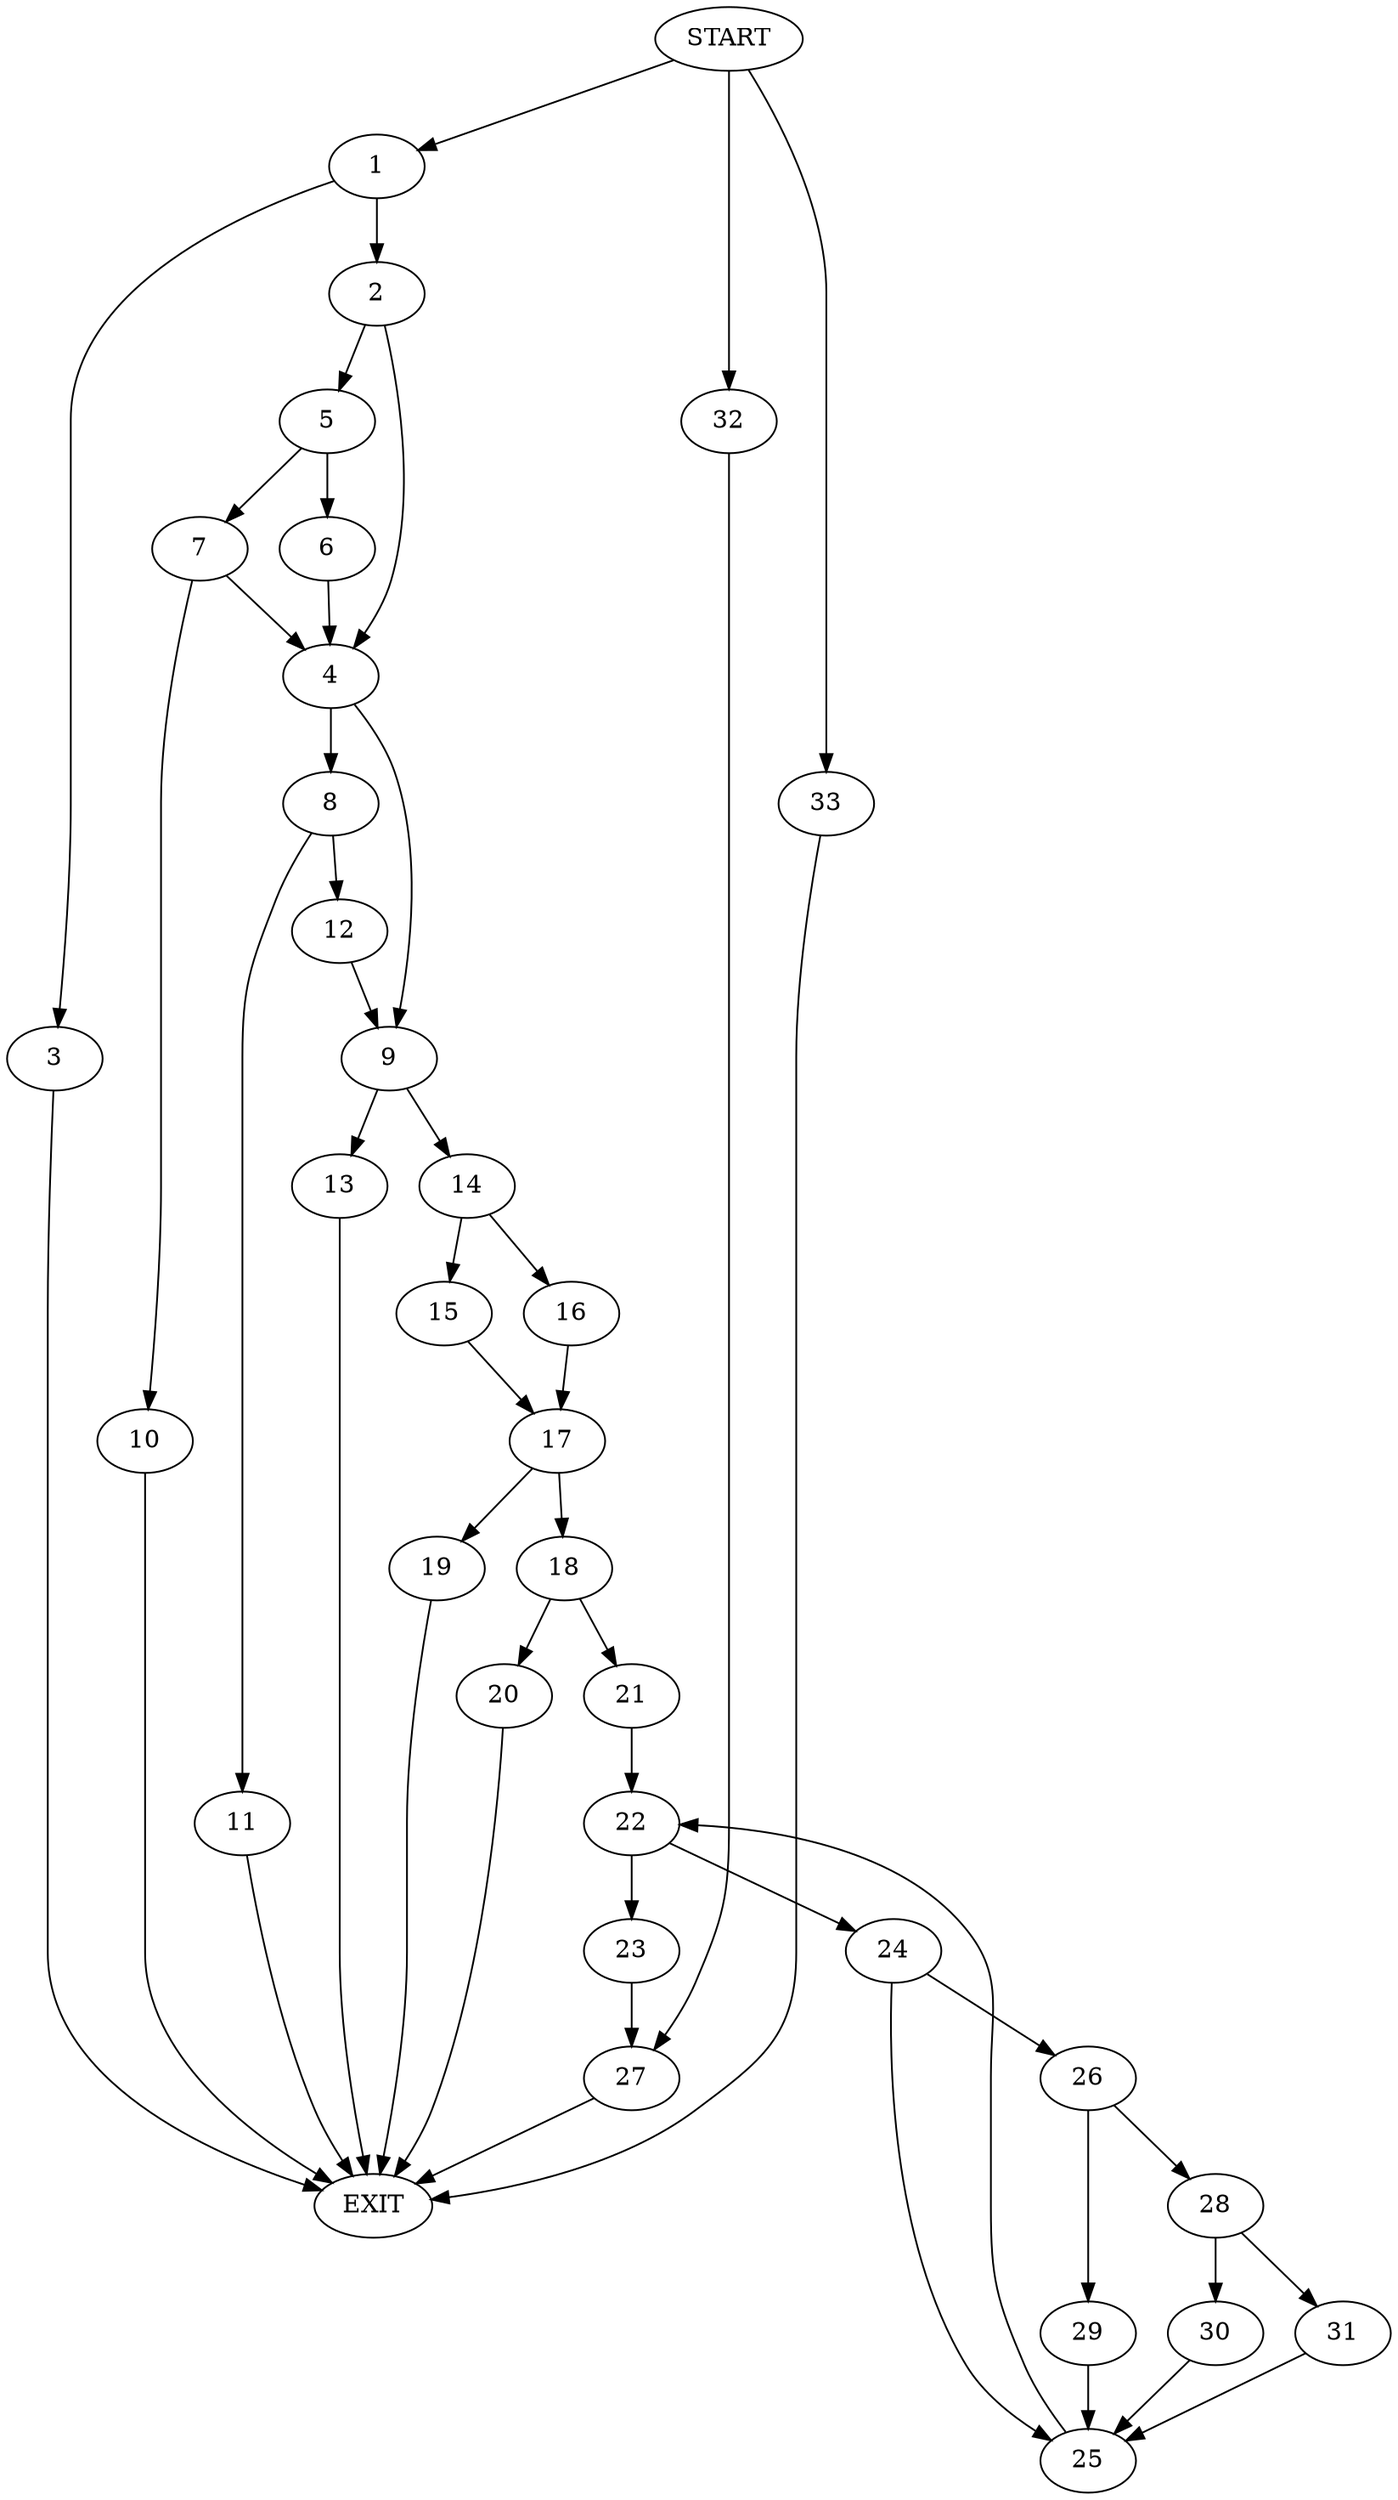 digraph {
0 [label="START"]
34 [label="EXIT"]
0 -> 1
1 -> 2
1 -> 3
2 -> 4
2 -> 5
3 -> 34
5 -> 6
5 -> 7
4 -> 8
4 -> 9
6 -> 4
7 -> 4
7 -> 10
10 -> 34
8 -> 11
8 -> 12
9 -> 13
9 -> 14
12 -> 9
11 -> 34
13 -> 34
14 -> 15
14 -> 16
15 -> 17
16 -> 17
17 -> 18
17 -> 19
19 -> 34
18 -> 20
18 -> 21
20 -> 34
21 -> 22
22 -> 23
22 -> 24
24 -> 25
24 -> 26
23 -> 27
26 -> 28
26 -> 29
25 -> 22
28 -> 30
28 -> 31
29 -> 25
30 -> 25
31 -> 25
27 -> 34
0 -> 32
32 -> 27
0 -> 33
33 -> 34
}
